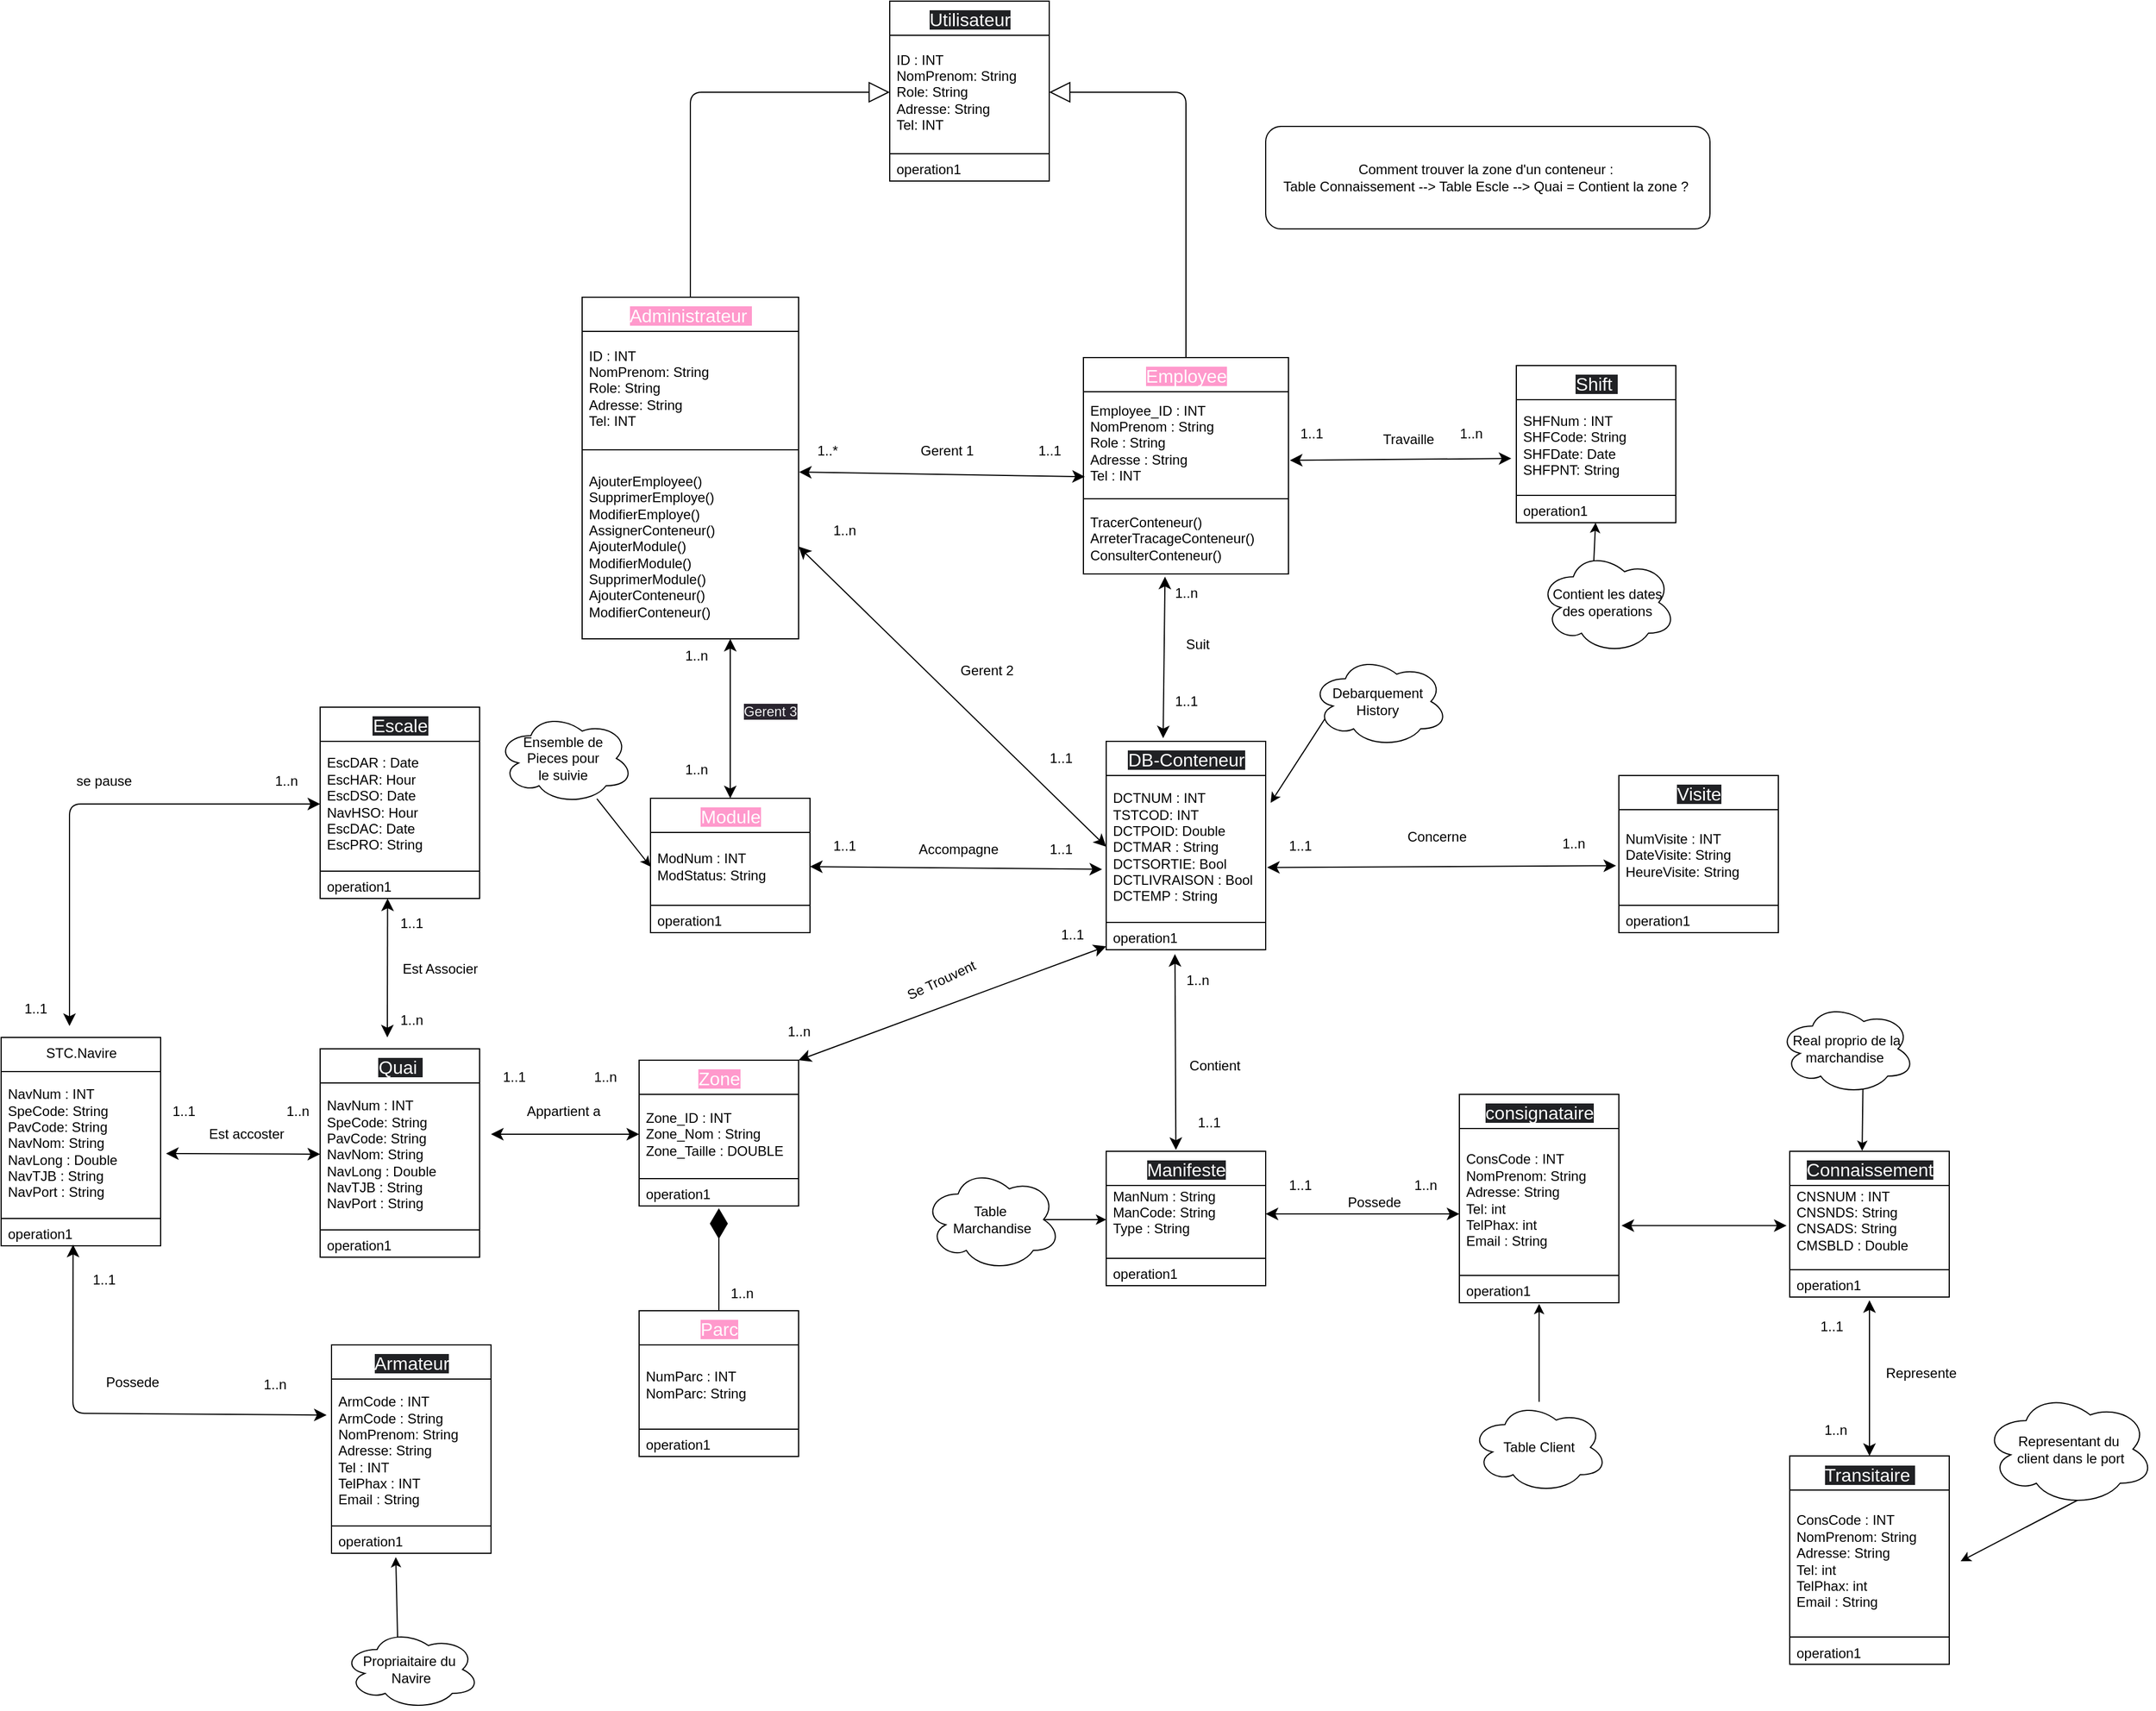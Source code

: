 <mxfile>
    <diagram id="-SLYa7uZ8JZ05PMzf6wq" name="Page-1">
        <mxGraphModel dx="2190" dy="-404" grid="1" gridSize="10" guides="1" tooltips="1" connect="1" arrows="1" fold="1" page="1" pageScale="1" pageWidth="850" pageHeight="1100" math="0" shadow="0">
            <root>
                <mxCell id="0"/>
                <mxCell id="1" parent="0"/>
                <mxCell id="2" value="STC.Navire" style="swimlane;fontStyle=0;align=center;verticalAlign=top;childLayout=stackLayout;horizontal=1;startSize=30;horizontalStack=0;resizeParent=1;resizeParentMax=0;resizeLast=0;collapsible=0;marginBottom=0;html=1;" parent="1" vertex="1">
                    <mxGeometry x="-260" y="2230" width="140" height="183" as="geometry"/>
                </mxCell>
                <mxCell id="4" value="NavNum : INT&amp;nbsp;&lt;br&gt;SpeCode: String&lt;br&gt;PavCode: String&amp;nbsp;&lt;br&gt;NavNom: String&amp;nbsp;&lt;br&gt;NavLong : Double&amp;nbsp;&lt;br&gt;NavTJB : String&amp;nbsp;&lt;br&gt;NavPort : String&amp;nbsp;" style="text;html=1;strokeColor=none;fillColor=none;align=left;verticalAlign=middle;spacingLeft=4;spacingRight=4;overflow=hidden;rotatable=0;points=[[0,0.5],[1,0.5]];portConstraint=eastwest;" parent="2" vertex="1">
                    <mxGeometry y="30" width="140" height="125" as="geometry"/>
                </mxCell>
                <mxCell id="7" value="" style="line;strokeWidth=1;fillColor=none;align=left;verticalAlign=middle;spacingTop=-1;spacingLeft=3;spacingRight=3;rotatable=0;labelPosition=right;points=[];portConstraint=eastwest;" parent="2" vertex="1">
                    <mxGeometry y="155" width="140" height="8" as="geometry"/>
                </mxCell>
                <mxCell id="9" value="operation1" style="text;html=1;strokeColor=none;fillColor=none;align=left;verticalAlign=middle;spacingLeft=4;spacingRight=4;overflow=hidden;rotatable=0;points=[[0,0.5],[1,0.5]];portConstraint=eastwest;" parent="2" vertex="1">
                    <mxGeometry y="163" width="140" height="20" as="geometry"/>
                </mxCell>
                <mxCell id="14" value="&lt;span style=&quot;font-size: 16px; text-align: start; background-color: rgb(32, 33, 36);&quot;&gt;&lt;font color=&quot;#ffffff&quot;&gt;Armateur&lt;/font&gt;&lt;/span&gt;" style="swimlane;fontStyle=0;align=center;verticalAlign=top;childLayout=stackLayout;horizontal=1;startSize=30;horizontalStack=0;resizeParent=1;resizeParentMax=0;resizeLast=0;collapsible=0;marginBottom=0;html=1;" parent="1" vertex="1">
                    <mxGeometry x="30" y="2500" width="140" height="183" as="geometry"/>
                </mxCell>
                <mxCell id="15" value="ArmCode : INT&amp;nbsp;&lt;br&gt;ArmCode : String&lt;br&gt;NomPrenom: String&amp;nbsp;&lt;br&gt;Adresse: String&amp;nbsp;&lt;br&gt;Tel : INT&amp;nbsp;&lt;br&gt;TelPhax : INT&amp;nbsp;&lt;br&gt;Email : String&amp;nbsp;&amp;nbsp;" style="text;html=1;strokeColor=none;fillColor=none;align=left;verticalAlign=middle;spacingLeft=4;spacingRight=4;overflow=hidden;rotatable=0;points=[[0,0.5],[1,0.5]];portConstraint=eastwest;" parent="14" vertex="1">
                    <mxGeometry y="30" width="140" height="125" as="geometry"/>
                </mxCell>
                <mxCell id="16" value="" style="line;strokeWidth=1;fillColor=none;align=left;verticalAlign=middle;spacingTop=-1;spacingLeft=3;spacingRight=3;rotatable=0;labelPosition=right;points=[];portConstraint=eastwest;" parent="14" vertex="1">
                    <mxGeometry y="155" width="140" height="8" as="geometry"/>
                </mxCell>
                <mxCell id="17" value="operation1" style="text;html=1;strokeColor=none;fillColor=none;align=left;verticalAlign=middle;spacingLeft=4;spacingRight=4;overflow=hidden;rotatable=0;points=[[0,0.5],[1,0.5]];portConstraint=eastwest;" parent="14" vertex="1">
                    <mxGeometry y="163" width="140" height="20" as="geometry"/>
                </mxCell>
                <mxCell id="18" value="&lt;div style=&quot;text-align: start;&quot;&gt;&lt;font color=&quot;#ffffff&quot;&gt;&lt;span style=&quot;font-size: 16px; background-color: rgb(255, 153, 204);&quot;&gt;Module&lt;/span&gt;&lt;/font&gt;&lt;/div&gt;" style="swimlane;fontStyle=0;align=center;verticalAlign=top;childLayout=stackLayout;horizontal=1;startSize=30;horizontalStack=0;resizeParent=1;resizeParentMax=0;resizeLast=0;collapsible=0;marginBottom=0;html=1;" parent="1" vertex="1">
                    <mxGeometry x="310" y="2020" width="140" height="118" as="geometry"/>
                </mxCell>
                <mxCell id="19" value="ModNum : INT&amp;nbsp;&lt;br&gt;ModStatus: String&lt;br&gt;" style="text;html=1;strokeColor=none;fillColor=none;align=left;verticalAlign=middle;spacingLeft=4;spacingRight=4;overflow=hidden;rotatable=0;points=[[0,0.5],[1,0.5]];portConstraint=eastwest;" parent="18" vertex="1">
                    <mxGeometry y="30" width="140" height="60" as="geometry"/>
                </mxCell>
                <mxCell id="20" value="" style="line;strokeWidth=1;fillColor=none;align=left;verticalAlign=middle;spacingTop=-1;spacingLeft=3;spacingRight=3;rotatable=0;labelPosition=right;points=[];portConstraint=eastwest;" parent="18" vertex="1">
                    <mxGeometry y="90" width="140" height="8" as="geometry"/>
                </mxCell>
                <mxCell id="21" value="operation1" style="text;html=1;strokeColor=none;fillColor=none;align=left;verticalAlign=middle;spacingLeft=4;spacingRight=4;overflow=hidden;rotatable=0;points=[[0,0.5],[1,0.5]];portConstraint=eastwest;" parent="18" vertex="1">
                    <mxGeometry y="98" width="140" height="20" as="geometry"/>
                </mxCell>
                <mxCell id="26" value="&lt;div style=&quot;text-align: start;&quot;&gt;&lt;font color=&quot;#ffffff&quot;&gt;&lt;span style=&quot;font-size: 16px; background-color: rgb(32, 33, 36);&quot;&gt;Escale&lt;/span&gt;&lt;/font&gt;&lt;/div&gt;" style="swimlane;fontStyle=0;align=center;verticalAlign=top;childLayout=stackLayout;horizontal=1;startSize=30;horizontalStack=0;resizeParent=1;resizeParentMax=0;resizeLast=0;collapsible=0;marginBottom=0;html=1;" parent="1" vertex="1">
                    <mxGeometry x="20" y="1940" width="140" height="168" as="geometry"/>
                </mxCell>
                <mxCell id="27" value="EscDAR : Date&amp;nbsp;&lt;br&gt;EscHAR: Hour&lt;br&gt;EscDSO: Date&amp;nbsp;&lt;br&gt;NavHSO: Hour&amp;nbsp;&lt;br&gt;EscDAC: Date&lt;br&gt;EscPRO: String&amp;nbsp;" style="text;html=1;strokeColor=none;fillColor=none;align=left;verticalAlign=middle;spacingLeft=4;spacingRight=4;overflow=hidden;rotatable=0;points=[[0,0.5],[1,0.5]];portConstraint=eastwest;" parent="26" vertex="1">
                    <mxGeometry y="30" width="140" height="110" as="geometry"/>
                </mxCell>
                <mxCell id="28" value="" style="line;strokeWidth=1;fillColor=none;align=left;verticalAlign=middle;spacingTop=-1;spacingLeft=3;spacingRight=3;rotatable=0;labelPosition=right;points=[];portConstraint=eastwest;" parent="26" vertex="1">
                    <mxGeometry y="140" width="140" height="8" as="geometry"/>
                </mxCell>
                <mxCell id="29" value="operation1" style="text;html=1;strokeColor=none;fillColor=none;align=left;verticalAlign=middle;spacingLeft=4;spacingRight=4;overflow=hidden;rotatable=0;points=[[0,0.5],[1,0.5]];portConstraint=eastwest;" parent="26" vertex="1">
                    <mxGeometry y="148" width="140" height="20" as="geometry"/>
                </mxCell>
                <mxCell id="30" value="&lt;div style=&quot;text-align: start;&quot;&gt;&lt;font color=&quot;#ffffff&quot;&gt;&lt;span style=&quot;font-size: 16px; background-color: rgb(32, 33, 36);&quot;&gt;Manifeste&lt;/span&gt;&lt;/font&gt;&lt;/div&gt;" style="swimlane;fontStyle=0;align=center;verticalAlign=top;childLayout=stackLayout;horizontal=1;startSize=30;horizontalStack=0;resizeParent=1;resizeParentMax=0;resizeLast=0;collapsible=0;marginBottom=0;html=1;" parent="1" vertex="1">
                    <mxGeometry x="710" y="2330" width="140" height="118" as="geometry"/>
                </mxCell>
                <mxCell id="31" value="ManNum : String&lt;br&gt;ManCode: String&lt;br&gt;Type : String&amp;nbsp;&lt;br&gt;&lt;br&gt;" style="text;html=1;strokeColor=none;fillColor=none;align=left;verticalAlign=middle;spacingLeft=4;spacingRight=4;overflow=hidden;rotatable=0;points=[[0,0.5],[1,0.5]];portConstraint=eastwest;" parent="30" vertex="1">
                    <mxGeometry y="30" width="140" height="60" as="geometry"/>
                </mxCell>
                <mxCell id="32" value="" style="line;strokeWidth=1;fillColor=none;align=left;verticalAlign=middle;spacingTop=-1;spacingLeft=3;spacingRight=3;rotatable=0;labelPosition=right;points=[];portConstraint=eastwest;" parent="30" vertex="1">
                    <mxGeometry y="90" width="140" height="8" as="geometry"/>
                </mxCell>
                <mxCell id="33" value="operation1" style="text;html=1;strokeColor=none;fillColor=none;align=left;verticalAlign=middle;spacingLeft=4;spacingRight=4;overflow=hidden;rotatable=0;points=[[0,0.5],[1,0.5]];portConstraint=eastwest;" parent="30" vertex="1">
                    <mxGeometry y="98" width="140" height="20" as="geometry"/>
                </mxCell>
                <mxCell id="34" value="&lt;div style=&quot;text-align: start;&quot;&gt;&lt;font color=&quot;#ffffff&quot;&gt;&lt;span style=&quot;font-size: 16px; background-color: rgb(32, 33, 36);&quot;&gt;DB-Conteneur&lt;/span&gt;&lt;/font&gt;&lt;/div&gt;" style="swimlane;fontStyle=0;align=center;verticalAlign=top;childLayout=stackLayout;horizontal=1;startSize=30;horizontalStack=0;resizeParent=1;resizeParentMax=0;resizeLast=0;collapsible=0;marginBottom=0;html=1;" parent="1" vertex="1">
                    <mxGeometry x="710" y="1970" width="140" height="183" as="geometry"/>
                </mxCell>
                <mxCell id="35" value="DCTNUM : INT&amp;nbsp;&lt;br&gt;TSTCOD: INT&lt;br&gt;DCTPOID: Double&lt;br&gt;DCTMAR : String&lt;br&gt;DCTSORTIE: Bool&lt;br&gt;DCTLIVRAISON : Bool&lt;br&gt;DCTEMP : String" style="text;html=1;strokeColor=none;fillColor=none;align=left;verticalAlign=middle;spacingLeft=4;spacingRight=4;overflow=hidden;rotatable=0;points=[[0,0.5],[1,0.5]];portConstraint=eastwest;" parent="34" vertex="1">
                    <mxGeometry y="30" width="140" height="125" as="geometry"/>
                </mxCell>
                <mxCell id="36" value="" style="line;strokeWidth=1;fillColor=none;align=left;verticalAlign=middle;spacingTop=-1;spacingLeft=3;spacingRight=3;rotatable=0;labelPosition=right;points=[];portConstraint=eastwest;" parent="34" vertex="1">
                    <mxGeometry y="155" width="140" height="8" as="geometry"/>
                </mxCell>
                <mxCell id="37" value="operation1" style="text;html=1;strokeColor=none;fillColor=none;align=left;verticalAlign=middle;spacingLeft=4;spacingRight=4;overflow=hidden;rotatable=0;points=[[0,0.5],[1,0.5]];portConstraint=eastwest;" parent="34" vertex="1">
                    <mxGeometry y="163" width="140" height="20" as="geometry"/>
                </mxCell>
                <mxCell id="42" value="&lt;div style=&quot;text-align: start;&quot;&gt;&lt;font color=&quot;#ffffff&quot;&gt;&lt;span style=&quot;font-size: 16px; background-color: rgb(32, 33, 36);&quot;&gt;Shift&amp;nbsp;&lt;/span&gt;&lt;/font&gt;&lt;/div&gt;" style="swimlane;fontStyle=0;align=center;verticalAlign=top;childLayout=stackLayout;horizontal=1;startSize=30;horizontalStack=0;resizeParent=1;resizeParentMax=0;resizeLast=0;collapsible=0;marginBottom=0;html=1;" parent="1" vertex="1">
                    <mxGeometry x="1070" y="1640" width="140" height="138" as="geometry"/>
                </mxCell>
                <mxCell id="43" value="SHFNum : INT&amp;nbsp;&lt;br&gt;SHFCode: String&lt;br&gt;SHFDate: Date&lt;br&gt;SHFPNT: String&amp;nbsp;&amp;nbsp;" style="text;html=1;strokeColor=none;fillColor=none;align=left;verticalAlign=middle;spacingLeft=4;spacingRight=4;overflow=hidden;rotatable=0;points=[[0,0.5],[1,0.5]];portConstraint=eastwest;" parent="42" vertex="1">
                    <mxGeometry y="30" width="140" height="80" as="geometry"/>
                </mxCell>
                <mxCell id="44" value="" style="line;strokeWidth=1;fillColor=none;align=left;verticalAlign=middle;spacingTop=-1;spacingLeft=3;spacingRight=3;rotatable=0;labelPosition=right;points=[];portConstraint=eastwest;" parent="42" vertex="1">
                    <mxGeometry y="110" width="140" height="8" as="geometry"/>
                </mxCell>
                <mxCell id="45" value="operation1" style="text;html=1;strokeColor=none;fillColor=none;align=left;verticalAlign=middle;spacingLeft=4;spacingRight=4;overflow=hidden;rotatable=0;points=[[0,0.5],[1,0.5]];portConstraint=eastwest;" parent="42" vertex="1">
                    <mxGeometry y="118" width="140" height="20" as="geometry"/>
                </mxCell>
                <mxCell id="46" value="&lt;div style=&quot;text-align: start;&quot;&gt;&lt;font color=&quot;#ffffff&quot;&gt;&lt;span style=&quot;font-size: 16px; background-color: rgb(32, 33, 36);&quot;&gt;Utilisateur&lt;/span&gt;&lt;/font&gt;&lt;/div&gt;" style="swimlane;fontStyle=0;align=center;verticalAlign=top;childLayout=stackLayout;horizontal=1;startSize=30;horizontalStack=0;resizeParent=1;resizeParentMax=0;resizeLast=0;collapsible=0;marginBottom=0;html=1;" parent="1" vertex="1">
                    <mxGeometry x="520" y="1320" width="140" height="158" as="geometry"/>
                </mxCell>
                <mxCell id="47" value="ID : INT&amp;nbsp;&lt;br&gt;NomPrenom: String&lt;br&gt;Role: String&amp;nbsp;&lt;br&gt;Adresse: String&amp;nbsp;&lt;br&gt;Tel: INT&amp;nbsp;&amp;nbsp;&lt;br&gt;" style="text;html=1;strokeColor=none;fillColor=none;align=left;verticalAlign=middle;spacingLeft=4;spacingRight=4;overflow=hidden;rotatable=0;points=[[0,0.5],[1,0.5]];portConstraint=eastwest;" parent="46" vertex="1">
                    <mxGeometry y="30" width="140" height="100" as="geometry"/>
                </mxCell>
                <mxCell id="48" value="" style="line;strokeWidth=1;fillColor=none;align=left;verticalAlign=middle;spacingTop=-1;spacingLeft=3;spacingRight=3;rotatable=0;labelPosition=right;points=[];portConstraint=eastwest;" parent="46" vertex="1">
                    <mxGeometry y="130" width="140" height="8" as="geometry"/>
                </mxCell>
                <mxCell id="49" value="operation1" style="text;html=1;strokeColor=none;fillColor=none;align=left;verticalAlign=middle;spacingLeft=4;spacingRight=4;overflow=hidden;rotatable=0;points=[[0,0.5],[1,0.5]];portConstraint=eastwest;" parent="46" vertex="1">
                    <mxGeometry y="138" width="140" height="20" as="geometry"/>
                </mxCell>
                <mxCell id="50" value="&lt;div style=&quot;text-align: start;&quot;&gt;&lt;font color=&quot;#ffffff&quot;&gt;&lt;span style=&quot;font-size: 16px; background-color: rgb(255, 153, 204);&quot;&gt;Administrateur&amp;nbsp;&lt;/span&gt;&lt;/font&gt;&lt;/div&gt;" style="swimlane;fontStyle=0;align=center;verticalAlign=top;childLayout=stackLayout;horizontal=1;startSize=30;horizontalStack=0;resizeParent=1;resizeParentMax=0;resizeLast=0;collapsible=0;marginBottom=0;html=1;" parent="1" vertex="1">
                    <mxGeometry x="250" y="1580" width="190" height="300" as="geometry"/>
                </mxCell>
                <mxCell id="51" value="ID : INT&amp;nbsp;&lt;br&gt;NomPrenom: String&lt;br&gt;Role: String&amp;nbsp;&lt;br&gt;Adresse: String&amp;nbsp;&lt;br&gt;Tel: INT&amp;nbsp;&amp;nbsp;" style="text;html=1;strokeColor=none;fillColor=none;align=left;verticalAlign=middle;spacingLeft=4;spacingRight=4;overflow=hidden;rotatable=0;points=[[0,0.5],[1,0.5]];portConstraint=eastwest;" parent="50" vertex="1">
                    <mxGeometry y="30" width="190" height="100" as="geometry"/>
                </mxCell>
                <mxCell id="52" value="" style="line;strokeWidth=1;fillColor=none;align=left;verticalAlign=middle;spacingTop=-1;spacingLeft=3;spacingRight=3;rotatable=0;labelPosition=right;points=[];portConstraint=eastwest;" parent="50" vertex="1">
                    <mxGeometry y="130" width="190" height="8" as="geometry"/>
                </mxCell>
                <mxCell id="53" value="AjouterEmployee()&amp;nbsp;&lt;br&gt;SupprimerEmploye()&lt;br&gt;ModifierEmploye()&lt;br&gt;AssignerConteneur()&lt;br&gt;AjouterModule()&lt;br&gt;ModifierModule()&lt;br&gt;SupprimerModule()&lt;br&gt;AjouterConteneur()&lt;br&gt;ModifierConteneur()" style="text;html=1;strokeColor=none;fillColor=none;align=left;verticalAlign=middle;spacingLeft=4;spacingRight=4;overflow=hidden;rotatable=0;points=[[0,0.5],[1,0.5]];portConstraint=eastwest;" parent="50" vertex="1">
                    <mxGeometry y="138" width="190" height="162" as="geometry"/>
                </mxCell>
                <mxCell id="54" value="&lt;div style=&quot;text-align: start;&quot;&gt;&lt;font color=&quot;#ffffff&quot;&gt;&lt;span style=&quot;font-size: 16px; background-color: rgb(255, 153, 204);&quot;&gt;Parc&lt;/span&gt;&lt;/font&gt;&lt;/div&gt;" style="swimlane;fontStyle=0;align=center;verticalAlign=top;childLayout=stackLayout;horizontal=1;startSize=30;horizontalStack=0;resizeParent=1;resizeParentMax=0;resizeLast=0;collapsible=0;marginBottom=0;html=1;" parent="1" vertex="1">
                    <mxGeometry x="300" y="2470" width="140" height="128" as="geometry"/>
                </mxCell>
                <mxCell id="55" value="NumParc : INT&amp;nbsp;&lt;br&gt;NomParc: String&lt;br&gt;" style="text;html=1;strokeColor=none;fillColor=none;align=left;verticalAlign=middle;spacingLeft=4;spacingRight=4;overflow=hidden;rotatable=0;points=[[0,0.5],[1,0.5]];portConstraint=eastwest;" parent="54" vertex="1">
                    <mxGeometry y="30" width="140" height="70" as="geometry"/>
                </mxCell>
                <mxCell id="56" value="" style="line;strokeWidth=1;fillColor=none;align=left;verticalAlign=middle;spacingTop=-1;spacingLeft=3;spacingRight=3;rotatable=0;labelPosition=right;points=[];portConstraint=eastwest;" parent="54" vertex="1">
                    <mxGeometry y="100" width="140" height="8" as="geometry"/>
                </mxCell>
                <mxCell id="57" value="operation1" style="text;html=1;strokeColor=none;fillColor=none;align=left;verticalAlign=middle;spacingLeft=4;spacingRight=4;overflow=hidden;rotatable=0;points=[[0,0.5],[1,0.5]];portConstraint=eastwest;" parent="54" vertex="1">
                    <mxGeometry y="108" width="140" height="20" as="geometry"/>
                </mxCell>
                <mxCell id="58" value="&lt;div style=&quot;text-align: start;&quot;&gt;&lt;font color=&quot;#ffffff&quot;&gt;&lt;span style=&quot;font-size: 16px; background-color: rgb(255, 153, 204);&quot;&gt;Zone&lt;/span&gt;&lt;/font&gt;&lt;/div&gt;" style="swimlane;fontStyle=0;align=center;verticalAlign=top;childLayout=stackLayout;horizontal=1;startSize=30;horizontalStack=0;resizeParent=1;resizeParentMax=0;resizeLast=0;collapsible=0;marginBottom=0;html=1;" parent="1" vertex="1">
                    <mxGeometry x="300" y="2250" width="140" height="128" as="geometry"/>
                </mxCell>
                <mxCell id="59" value="Zone_ID : INT&lt;br&gt;Zone_Nom : String&amp;nbsp;&lt;br&gt;Zone_Taille : DOUBLE" style="text;html=1;strokeColor=none;fillColor=none;align=left;verticalAlign=middle;spacingLeft=4;spacingRight=4;overflow=hidden;rotatable=0;points=[[0,0.5],[1,0.5]];portConstraint=eastwest;" parent="58" vertex="1">
                    <mxGeometry y="30" width="140" height="70" as="geometry"/>
                </mxCell>
                <mxCell id="60" value="" style="line;strokeWidth=1;fillColor=none;align=left;verticalAlign=middle;spacingTop=-1;spacingLeft=3;spacingRight=3;rotatable=0;labelPosition=right;points=[];portConstraint=eastwest;" parent="58" vertex="1">
                    <mxGeometry y="100" width="140" height="8" as="geometry"/>
                </mxCell>
                <mxCell id="61" value="operation1" style="text;html=1;strokeColor=none;fillColor=none;align=left;verticalAlign=middle;spacingLeft=4;spacingRight=4;overflow=hidden;rotatable=0;points=[[0,0.5],[1,0.5]];portConstraint=eastwest;" parent="58" vertex="1">
                    <mxGeometry y="108" width="140" height="20" as="geometry"/>
                </mxCell>
                <mxCell id="227" style="edgeStyle=none;html=1;exitX=0.4;exitY=0.1;exitDx=0;exitDy=0;exitPerimeter=0;entryX=0.403;entryY=1.17;entryDx=0;entryDy=0;entryPerimeter=0;" parent="1" source="70" target="17" edge="1">
                    <mxGeometry relative="1" as="geometry"/>
                </mxCell>
                <mxCell id="70" value="&lt;font color=&quot;#000000&quot;&gt;Propriaitaire du&amp;nbsp;&lt;br&gt;Navire&lt;/font&gt;" style="ellipse;shape=cloud;whiteSpace=wrap;html=1;labelBackgroundColor=none;fontFamily=Helvetica;fontColor=#FFFFFF;" parent="1" vertex="1">
                    <mxGeometry x="40" y="2750" width="120" height="70" as="geometry"/>
                </mxCell>
                <mxCell id="76" style="edgeStyle=none;html=1;fontFamily=Helvetica;fontColor=#FFFFFF;entryX=0.5;entryY=1.05;entryDx=0;entryDy=0;entryPerimeter=0;" parent="1" source="71" target="189" edge="1">
                    <mxGeometry relative="1" as="geometry">
                        <mxPoint x="1380" y="2490" as="targetPoint"/>
                    </mxGeometry>
                </mxCell>
                <mxCell id="71" value="&lt;font color=&quot;#000000&quot;&gt;Table Client&lt;/font&gt;" style="ellipse;shape=cloud;whiteSpace=wrap;html=1;labelBackgroundColor=none;fontFamily=Helvetica;fontColor=#FFFFFF;" parent="1" vertex="1">
                    <mxGeometry x="1030" y="2550" width="120" height="80" as="geometry"/>
                </mxCell>
                <mxCell id="74" style="edgeStyle=none;html=1;entryX=0;entryY=0.5;entryDx=0;entryDy=0;fontFamily=Helvetica;fontColor=#FFFFFF;" parent="1" source="73" target="19" edge="1">
                    <mxGeometry relative="1" as="geometry"/>
                </mxCell>
                <mxCell id="73" value="&lt;font color=&quot;#000000&quot;&gt;Ensemble de&amp;nbsp;&lt;br&gt;Pieces pour&amp;nbsp;&lt;br&gt;le suivie&amp;nbsp;&lt;/font&gt;" style="ellipse;shape=cloud;whiteSpace=wrap;html=1;labelBackgroundColor=none;fontFamily=Helvetica;fontColor=#FFFFFF;" parent="1" vertex="1">
                    <mxGeometry x="175" y="1945" width="120" height="80" as="geometry"/>
                </mxCell>
                <mxCell id="83" value="&lt;div style=&quot;text-align: start;&quot;&gt;&lt;font color=&quot;#ffffff&quot;&gt;&lt;span style=&quot;font-size: 16px; background-color: rgb(32, 33, 36);&quot;&gt;Transitaire&amp;nbsp;&lt;/span&gt;&lt;/font&gt;&lt;/div&gt;" style="swimlane;fontStyle=0;align=center;verticalAlign=top;childLayout=stackLayout;horizontal=1;startSize=30;horizontalStack=0;resizeParent=1;resizeParentMax=0;resizeLast=0;collapsible=0;marginBottom=0;html=1;" parent="1" vertex="1">
                    <mxGeometry x="1310" y="2597.5" width="140" height="183" as="geometry"/>
                </mxCell>
                <mxCell id="84" value="ConsCode : INT&amp;nbsp;&lt;br&gt;NomPrenom: String&lt;br&gt;Adresse: String&amp;nbsp;&lt;br&gt;Tel: int&lt;br&gt;TelPhax: int&amp;nbsp;&lt;br&gt;Email : String&amp;nbsp;" style="text;html=1;strokeColor=none;fillColor=none;align=left;verticalAlign=middle;spacingLeft=4;spacingRight=4;overflow=hidden;rotatable=0;points=[[0,0.5],[1,0.5]];portConstraint=eastwest;" parent="83" vertex="1">
                    <mxGeometry y="30" width="140" height="125" as="geometry"/>
                </mxCell>
                <mxCell id="85" value="" style="line;strokeWidth=1;fillColor=none;align=left;verticalAlign=middle;spacingTop=-1;spacingLeft=3;spacingRight=3;rotatable=0;labelPosition=right;points=[];portConstraint=eastwest;" parent="83" vertex="1">
                    <mxGeometry y="155" width="140" height="8" as="geometry"/>
                </mxCell>
                <mxCell id="86" value="operation1" style="text;html=1;strokeColor=none;fillColor=none;align=left;verticalAlign=middle;spacingLeft=4;spacingRight=4;overflow=hidden;rotatable=0;points=[[0,0.5],[1,0.5]];portConstraint=eastwest;" parent="83" vertex="1">
                    <mxGeometry y="163" width="140" height="20" as="geometry"/>
                </mxCell>
                <mxCell id="88" style="edgeStyle=none;html=1;exitX=0.55;exitY=0.95;exitDx=0;exitDy=0;exitPerimeter=0;" parent="1" source="87" edge="1">
                    <mxGeometry relative="1" as="geometry">
                        <mxPoint x="1378.611" y="2579.997" as="sourcePoint"/>
                        <mxPoint x="1460" y="2690" as="targetPoint"/>
                    </mxGeometry>
                </mxCell>
                <mxCell id="87" value="Representant du&lt;br&gt;&amp;nbsp;client dans le port" style="ellipse;shape=cloud;whiteSpace=wrap;html=1;" parent="1" vertex="1">
                    <mxGeometry x="1480" y="2541.5" width="150" height="100" as="geometry"/>
                </mxCell>
                <mxCell id="90" style="edgeStyle=none;html=1;exitX=0.625;exitY=0.2;exitDx=0;exitDy=0;exitPerimeter=0;entryX=0.454;entryY=-0.003;entryDx=0;entryDy=0;entryPerimeter=0;" parent="1" source="89" target="181" edge="1">
                    <mxGeometry relative="1" as="geometry">
                        <mxPoint x="1370" y="2470" as="targetPoint"/>
                    </mxGeometry>
                </mxCell>
                <mxCell id="89" value="Real proprio de la marchandise&amp;nbsp;" style="ellipse;shape=cloud;whiteSpace=wrap;html=1;" parent="1" vertex="1">
                    <mxGeometry x="1300" y="2200" width="120" height="80" as="geometry"/>
                </mxCell>
                <mxCell id="92" style="edgeStyle=none;html=1;exitX=0.16;exitY=0.55;exitDx=0;exitDy=0;exitPerimeter=0;entryX=1.031;entryY=0.192;entryDx=0;entryDy=0;entryPerimeter=0;" parent="1" source="91" target="35" edge="1">
                    <mxGeometry relative="1" as="geometry"/>
                </mxCell>
                <mxCell id="91" value="Debarquement&amp;nbsp;&lt;br&gt;History&amp;nbsp;" style="ellipse;shape=cloud;whiteSpace=wrap;html=1;" parent="1" vertex="1">
                    <mxGeometry x="890" y="1895" width="120" height="80" as="geometry"/>
                </mxCell>
                <mxCell id="93" value="&lt;div style=&quot;text-align: start;&quot;&gt;&lt;font color=&quot;#ffffff&quot;&gt;&lt;span style=&quot;font-size: 16px; background-color: rgb(32, 33, 36);&quot;&gt;Visite&lt;/span&gt;&lt;/font&gt;&lt;/div&gt;" style="swimlane;fontStyle=0;align=center;verticalAlign=top;childLayout=stackLayout;horizontal=1;startSize=30;horizontalStack=0;resizeParent=1;resizeParentMax=0;resizeLast=0;collapsible=0;marginBottom=0;html=1;" parent="1" vertex="1">
                    <mxGeometry x="1160" y="2000" width="140" height="138" as="geometry"/>
                </mxCell>
                <mxCell id="94" value="NumVisite : INT&amp;nbsp;&lt;br&gt;DateVisite: String&lt;br&gt;HeureVisite: String&amp;nbsp;" style="text;html=1;strokeColor=none;fillColor=none;align=left;verticalAlign=middle;spacingLeft=4;spacingRight=4;overflow=hidden;rotatable=0;points=[[0,0.5],[1,0.5]];portConstraint=eastwest;" parent="93" vertex="1">
                    <mxGeometry y="30" width="140" height="80" as="geometry"/>
                </mxCell>
                <mxCell id="95" value="" style="line;strokeWidth=1;fillColor=none;align=left;verticalAlign=middle;spacingTop=-1;spacingLeft=3;spacingRight=3;rotatable=0;labelPosition=right;points=[];portConstraint=eastwest;" parent="93" vertex="1">
                    <mxGeometry y="110" width="140" height="8" as="geometry"/>
                </mxCell>
                <mxCell id="96" value="operation1" style="text;html=1;strokeColor=none;fillColor=none;align=left;verticalAlign=middle;spacingLeft=4;spacingRight=4;overflow=hidden;rotatable=0;points=[[0,0.5],[1,0.5]];portConstraint=eastwest;" parent="93" vertex="1">
                    <mxGeometry y="118" width="140" height="20" as="geometry"/>
                </mxCell>
                <mxCell id="98" style="edgeStyle=none;html=1;exitX=0.4;exitY=0.1;exitDx=0;exitDy=0;exitPerimeter=0;" parent="1" source="97" target="45" edge="1">
                    <mxGeometry relative="1" as="geometry"/>
                </mxCell>
                <mxCell id="97" value="Contient les dates des operations" style="ellipse;shape=cloud;whiteSpace=wrap;html=1;" parent="1" vertex="1">
                    <mxGeometry x="1090" y="1803" width="120" height="90" as="geometry"/>
                </mxCell>
                <mxCell id="99" value="Comment trouver la zone d'un conteneur :&amp;nbsp;&lt;br&gt;Table Connaissement --&amp;gt; Table Escle --&amp;gt; Quai = Contient la zone ?&amp;nbsp;" style="rounded=1;whiteSpace=wrap;html=1;" parent="1" vertex="1">
                    <mxGeometry x="850" y="1430" width="390" height="90" as="geometry"/>
                </mxCell>
                <mxCell id="101" value="&lt;div style=&quot;text-align: start;&quot;&gt;&lt;font color=&quot;#ffffff&quot;&gt;&lt;span style=&quot;font-size: 16px; background-color: rgb(255, 153, 204);&quot;&gt;Employee&lt;/span&gt;&lt;/font&gt;&lt;/div&gt;" style="swimlane;fontStyle=0;align=center;verticalAlign=top;childLayout=stackLayout;horizontal=1;startSize=30;horizontalStack=0;resizeParent=1;resizeParentMax=0;resizeLast=0;collapsible=0;marginBottom=0;html=1;" parent="1" vertex="1">
                    <mxGeometry x="690" y="1633" width="180" height="190" as="geometry"/>
                </mxCell>
                <mxCell id="102" value="Employee_ID : INT&lt;br&gt;NomPrenom : String&amp;nbsp;&lt;br&gt;Role : String&amp;nbsp;&lt;br&gt;Adresse : String&amp;nbsp;&lt;br&gt;Tel : INT" style="text;html=1;strokeColor=none;fillColor=none;align=left;verticalAlign=middle;spacingLeft=4;spacingRight=4;overflow=hidden;rotatable=0;points=[[0,0.5],[1,0.5]];portConstraint=eastwest;" parent="101" vertex="1">
                    <mxGeometry y="30" width="180" height="90" as="geometry"/>
                </mxCell>
                <mxCell id="103" value="" style="line;strokeWidth=1;fillColor=none;align=left;verticalAlign=middle;spacingTop=-1;spacingLeft=3;spacingRight=3;rotatable=0;labelPosition=right;points=[];portConstraint=eastwest;" parent="101" vertex="1">
                    <mxGeometry y="120" width="180" height="8" as="geometry"/>
                </mxCell>
                <mxCell id="104" value="TracerConteneur()&lt;br&gt;ArreterTracageConteneur()&lt;br&gt;ConsulterConteneur()" style="text;html=1;strokeColor=none;fillColor=none;align=left;verticalAlign=middle;spacingLeft=4;spacingRight=4;overflow=hidden;rotatable=0;points=[[0,0.5],[1,0.5]];portConstraint=eastwest;" parent="101" vertex="1">
                    <mxGeometry y="128" width="180" height="62" as="geometry"/>
                </mxCell>
                <mxCell id="121" value="Gerent 1" style="text;html=1;align=center;verticalAlign=middle;resizable=0;points=[];autosize=1;strokeColor=none;fillColor=none;" parent="1" vertex="1">
                    <mxGeometry x="535" y="1700" width="70" height="30" as="geometry"/>
                </mxCell>
                <mxCell id="122" value="1..*" style="text;html=1;align=center;verticalAlign=middle;resizable=0;points=[];autosize=1;strokeColor=none;fillColor=none;" parent="1" vertex="1">
                    <mxGeometry x="445" y="1700" width="40" height="30" as="geometry"/>
                </mxCell>
                <mxCell id="123" value="1..1" style="text;html=1;align=center;verticalAlign=middle;resizable=0;points=[];autosize=1;strokeColor=none;fillColor=none;" parent="1" vertex="1">
                    <mxGeometry x="640" y="1700" width="40" height="30" as="geometry"/>
                </mxCell>
                <mxCell id="129" value="Suit" style="text;html=1;align=center;verticalAlign=middle;resizable=0;points=[];autosize=1;strokeColor=none;fillColor=none;" parent="1" vertex="1">
                    <mxGeometry x="770" y="1870" width="40" height="30" as="geometry"/>
                </mxCell>
                <mxCell id="130" value="1..1" style="text;html=1;align=center;verticalAlign=middle;resizable=0;points=[];autosize=1;strokeColor=none;fillColor=none;" parent="1" vertex="1">
                    <mxGeometry x="760" y="1920" width="40" height="30" as="geometry"/>
                </mxCell>
                <mxCell id="131" value="1..n" style="text;html=1;align=center;verticalAlign=middle;resizable=0;points=[];autosize=1;strokeColor=none;fillColor=none;" parent="1" vertex="1">
                    <mxGeometry x="760" y="1825" width="40" height="30" as="geometry"/>
                </mxCell>
                <mxCell id="133" value="1..n" style="text;html=1;align=center;verticalAlign=middle;resizable=0;points=[];autosize=1;strokeColor=none;fillColor=none;" parent="1" vertex="1">
                    <mxGeometry x="460" y="1770" width="40" height="30" as="geometry"/>
                </mxCell>
                <mxCell id="134" value="Gerent 2" style="text;html=1;align=center;verticalAlign=middle;resizable=0;points=[];autosize=1;strokeColor=none;fillColor=none;" parent="1" vertex="1">
                    <mxGeometry x="570" y="1893" width="70" height="30" as="geometry"/>
                </mxCell>
                <mxCell id="136" value="1..1" style="text;html=1;align=center;verticalAlign=middle;resizable=0;points=[];autosize=1;strokeColor=none;fillColor=none;" parent="1" vertex="1">
                    <mxGeometry x="650" y="1970" width="40" height="30" as="geometry"/>
                </mxCell>
                <mxCell id="139" value="" style="edgeStyle=none;orthogonalLoop=1;jettySize=auto;html=1;endArrow=classic;startArrow=classic;endSize=8;startSize=8;exitX=1.002;exitY=0.096;exitDx=0;exitDy=0;exitPerimeter=0;entryX=0.007;entryY=0.829;entryDx=0;entryDy=0;entryPerimeter=0;" parent="1" source="53" target="102" edge="1">
                    <mxGeometry width="100" relative="1" as="geometry">
                        <mxPoint x="570" y="1770" as="sourcePoint"/>
                        <mxPoint x="670" y="1770" as="targetPoint"/>
                        <Array as="points"/>
                    </mxGeometry>
                </mxCell>
                <mxCell id="140" value="" style="edgeStyle=none;orthogonalLoop=1;jettySize=auto;html=1;endArrow=classic;startArrow=classic;endSize=8;startSize=8;exitX=1.007;exitY=0.669;exitDx=0;exitDy=0;exitPerimeter=0;entryX=-0.031;entryY=0.645;entryDx=0;entryDy=0;entryPerimeter=0;" parent="1" source="102" target="43" edge="1">
                    <mxGeometry width="100" relative="1" as="geometry">
                        <mxPoint x="920" y="1720" as="sourcePoint"/>
                        <mxPoint x="1020" y="1720" as="targetPoint"/>
                        <Array as="points"/>
                    </mxGeometry>
                </mxCell>
                <mxCell id="141" value="Travaille" style="text;html=1;align=center;verticalAlign=middle;resizable=0;points=[];autosize=1;strokeColor=none;fillColor=none;" parent="1" vertex="1">
                    <mxGeometry x="940" y="1690" width="70" height="30" as="geometry"/>
                </mxCell>
                <mxCell id="142" value="1..1" style="text;html=1;align=center;verticalAlign=middle;resizable=0;points=[];autosize=1;strokeColor=none;fillColor=none;" parent="1" vertex="1">
                    <mxGeometry x="870" y="1685" width="40" height="30" as="geometry"/>
                </mxCell>
                <mxCell id="143" value="1..n" style="text;html=1;align=center;verticalAlign=middle;resizable=0;points=[];autosize=1;strokeColor=none;fillColor=none;" parent="1" vertex="1">
                    <mxGeometry x="1010" y="1685" width="40" height="30" as="geometry"/>
                </mxCell>
                <mxCell id="144" value="" style="edgeStyle=none;orthogonalLoop=1;jettySize=auto;html=1;endArrow=classic;startArrow=classic;endSize=8;startSize=8;exitX=1;exitY=0.5;exitDx=0;exitDy=0;entryX=0;entryY=0.5;entryDx=0;entryDy=0;" parent="1" source="53" target="35" edge="1">
                    <mxGeometry width="100" relative="1" as="geometry">
                        <mxPoint x="510" y="1970" as="sourcePoint"/>
                        <mxPoint x="610" y="1970" as="targetPoint"/>
                        <Array as="points"/>
                    </mxGeometry>
                </mxCell>
                <mxCell id="145" value="" style="edgeStyle=none;orthogonalLoop=1;jettySize=auto;html=1;endArrow=classic;startArrow=classic;endSize=8;startSize=8;exitX=0.398;exitY=1.039;exitDx=0;exitDy=0;exitPerimeter=0;entryX=0.357;entryY=-0.015;entryDx=0;entryDy=0;entryPerimeter=0;" parent="1" source="104" target="34" edge="1">
                    <mxGeometry width="100" relative="1" as="geometry">
                        <mxPoint x="730" y="1880" as="sourcePoint"/>
                        <mxPoint x="830" y="1880" as="targetPoint"/>
                        <Array as="points"/>
                    </mxGeometry>
                </mxCell>
                <mxCell id="151" value="" style="edgeStyle=none;orthogonalLoop=1;jettySize=auto;html=1;endArrow=classic;startArrow=classic;endSize=8;startSize=8;exitX=1;exitY=0.5;exitDx=0;exitDy=0;entryX=-0.026;entryY=0.659;entryDx=0;entryDy=0;entryPerimeter=0;" parent="1" source="19" target="35" edge="1">
                    <mxGeometry width="100" relative="1" as="geometry">
                        <mxPoint x="600" y="2190" as="sourcePoint"/>
                        <mxPoint x="700" y="2190" as="targetPoint"/>
                        <Array as="points"/>
                    </mxGeometry>
                </mxCell>
                <mxCell id="152" value="Accompagne" style="text;html=1;align=center;verticalAlign=middle;resizable=0;points=[];autosize=1;strokeColor=none;fillColor=none;" parent="1" vertex="1">
                    <mxGeometry x="535" y="2050" width="90" height="30" as="geometry"/>
                </mxCell>
                <mxCell id="153" value="1..1" style="text;html=1;align=center;verticalAlign=middle;resizable=0;points=[];autosize=1;strokeColor=none;fillColor=none;" parent="1" vertex="1">
                    <mxGeometry x="460" y="2046.5" width="40" height="30" as="geometry"/>
                </mxCell>
                <mxCell id="154" value="1..1" style="text;html=1;align=center;verticalAlign=middle;resizable=0;points=[];autosize=1;strokeColor=none;fillColor=none;" parent="1" vertex="1">
                    <mxGeometry x="650" y="2050" width="40" height="30" as="geometry"/>
                </mxCell>
                <mxCell id="155" value="" style="edgeStyle=none;orthogonalLoop=1;jettySize=auto;html=1;endArrow=classic;startArrow=classic;endSize=8;startSize=8;entryX=0.5;entryY=0;entryDx=0;entryDy=0;" parent="1" target="18" edge="1">
                    <mxGeometry width="100" relative="1" as="geometry">
                        <mxPoint x="380" y="1880" as="sourcePoint"/>
                        <mxPoint x="410" y="1930" as="targetPoint"/>
                        <Array as="points"/>
                    </mxGeometry>
                </mxCell>
                <mxCell id="156" value="&lt;span style=&quot;color: rgb(240, 240, 240); font-family: Helvetica; font-size: 12px; font-style: normal; font-variant-ligatures: normal; font-variant-caps: normal; font-weight: 400; letter-spacing: normal; orphans: 2; text-align: center; text-indent: 0px; text-transform: none; widows: 2; word-spacing: 0px; -webkit-text-stroke-width: 0px; background-color: rgb(42, 37, 47); text-decoration-thickness: initial; text-decoration-style: initial; text-decoration-color: initial; float: none; display: inline !important;&quot;&gt;Gerent 3&lt;/span&gt;" style="text;whiteSpace=wrap;html=1;" parent="1" vertex="1">
                    <mxGeometry x="390" y="1930" width="80" height="40" as="geometry"/>
                </mxCell>
                <mxCell id="157" value="1..n" style="text;html=1;align=center;verticalAlign=middle;resizable=0;points=[];autosize=1;strokeColor=none;fillColor=none;" parent="1" vertex="1">
                    <mxGeometry x="330" y="1880" width="40" height="30" as="geometry"/>
                </mxCell>
                <mxCell id="158" value="1..n" style="text;html=1;align=center;verticalAlign=middle;resizable=0;points=[];autosize=1;strokeColor=none;fillColor=none;" parent="1" vertex="1">
                    <mxGeometry x="330" y="1980" width="40" height="30" as="geometry"/>
                </mxCell>
                <mxCell id="159" style="edgeStyle=none;html=1;exitX=0.875;exitY=0.5;exitDx=0;exitDy=0;exitPerimeter=0;entryX=0;entryY=0.5;entryDx=0;entryDy=0;" parent="1" source="160" target="31" edge="1">
                    <mxGeometry relative="1" as="geometry">
                        <mxPoint x="596.58" y="2469.41" as="targetPoint"/>
                    </mxGeometry>
                </mxCell>
                <mxCell id="160" value="&lt;font color=&quot;#000000&quot;&gt;Table&amp;nbsp;&lt;br&gt;Marchandise&lt;/font&gt;" style="ellipse;shape=cloud;whiteSpace=wrap;html=1;" parent="1" vertex="1">
                    <mxGeometry x="550" y="2345" width="120" height="90" as="geometry"/>
                </mxCell>
                <mxCell id="161" value="" style="edgeStyle=none;orthogonalLoop=1;jettySize=auto;html=1;endArrow=classic;startArrow=classic;endSize=8;startSize=8;exitX=0.431;exitY=1.19;exitDx=0;exitDy=0;exitPerimeter=0;entryX=0.437;entryY=-0.01;entryDx=0;entryDy=0;entryPerimeter=0;" parent="1" source="37" target="30" edge="1">
                    <mxGeometry width="100" relative="1" as="geometry">
                        <mxPoint x="750" y="2240" as="sourcePoint"/>
                        <mxPoint x="850" y="2240" as="targetPoint"/>
                        <Array as="points"/>
                    </mxGeometry>
                </mxCell>
                <mxCell id="162" value="Contient" style="text;html=1;align=center;verticalAlign=middle;resizable=0;points=[];autosize=1;strokeColor=none;fillColor=none;" parent="1" vertex="1">
                    <mxGeometry x="770" y="2240" width="70" height="30" as="geometry"/>
                </mxCell>
                <mxCell id="163" value="1..n" style="text;html=1;align=center;verticalAlign=middle;resizable=0;points=[];autosize=1;strokeColor=none;fillColor=none;" parent="1" vertex="1">
                    <mxGeometry x="770" y="2165" width="40" height="30" as="geometry"/>
                </mxCell>
                <mxCell id="164" value="1..1" style="text;html=1;align=center;verticalAlign=middle;resizable=0;points=[];autosize=1;strokeColor=none;fillColor=none;" parent="1" vertex="1">
                    <mxGeometry x="780" y="2290" width="40" height="30" as="geometry"/>
                </mxCell>
                <mxCell id="165" value="" style="edgeStyle=none;orthogonalLoop=1;jettySize=auto;html=1;endArrow=classic;startArrow=classic;endSize=8;startSize=8;entryX=0;entryY=0.5;entryDx=0;entryDy=0;" parent="1" edge="1">
                    <mxGeometry width="100" relative="1" as="geometry">
                        <mxPoint x="850" y="2385" as="sourcePoint"/>
                        <mxPoint x="1020" y="2385" as="targetPoint"/>
                        <Array as="points"/>
                    </mxGeometry>
                </mxCell>
                <mxCell id="166" value="Possede" style="text;html=1;align=center;verticalAlign=middle;resizable=0;points=[];autosize=1;strokeColor=none;fillColor=none;" parent="1" vertex="1">
                    <mxGeometry x="910" y="2360" width="70" height="30" as="geometry"/>
                </mxCell>
                <mxCell id="167" value="1..1" style="text;html=1;align=center;verticalAlign=middle;resizable=0;points=[];autosize=1;strokeColor=none;fillColor=none;" parent="1" vertex="1">
                    <mxGeometry x="860" y="2345" width="40" height="30" as="geometry"/>
                </mxCell>
                <mxCell id="168" value="1..n" style="text;html=1;align=center;verticalAlign=middle;resizable=0;points=[];autosize=1;strokeColor=none;fillColor=none;" parent="1" vertex="1">
                    <mxGeometry x="970" y="2345" width="40" height="30" as="geometry"/>
                </mxCell>
                <mxCell id="169" value="Concerne" style="text;html=1;align=center;verticalAlign=middle;resizable=0;points=[];autosize=1;strokeColor=none;fillColor=none;" parent="1" vertex="1">
                    <mxGeometry x="960" y="2039" width="80" height="30" as="geometry"/>
                </mxCell>
                <mxCell id="171" value="" style="edgeStyle=none;orthogonalLoop=1;jettySize=auto;html=1;endArrow=classic;startArrow=classic;endSize=8;startSize=8;exitX=1.009;exitY=0.646;exitDx=0;exitDy=0;exitPerimeter=0;entryX=-0.017;entryY=0.615;entryDx=0;entryDy=0;entryPerimeter=0;" parent="1" source="35" target="94" edge="1">
                    <mxGeometry width="100" relative="1" as="geometry">
                        <mxPoint x="980" y="2090" as="sourcePoint"/>
                        <mxPoint x="1080" y="2090" as="targetPoint"/>
                        <Array as="points"/>
                    </mxGeometry>
                </mxCell>
                <mxCell id="172" value="1..1" style="text;html=1;align=center;verticalAlign=middle;resizable=0;points=[];autosize=1;strokeColor=none;fillColor=none;" parent="1" vertex="1">
                    <mxGeometry x="860" y="2046.5" width="40" height="30" as="geometry"/>
                </mxCell>
                <mxCell id="173" value="1..n" style="text;html=1;align=center;verticalAlign=middle;resizable=0;points=[];autosize=1;strokeColor=none;fillColor=none;" parent="1" vertex="1">
                    <mxGeometry x="1100" y="2045" width="40" height="30" as="geometry"/>
                </mxCell>
                <mxCell id="174" value="" style="edgeStyle=none;orthogonalLoop=1;jettySize=auto;html=1;endArrow=classic;startArrow=classic;endSize=8;startSize=8;entryX=-0.02;entryY=0.442;entryDx=0;entryDy=0;entryPerimeter=0;exitX=1.017;exitY=0.646;exitDx=0;exitDy=0;exitPerimeter=0;" parent="1" edge="1">
                    <mxGeometry width="100" relative="1" as="geometry">
                        <mxPoint x="1162.38" y="2395.22" as="sourcePoint"/>
                        <mxPoint x="1307.2" y="2395.25" as="targetPoint"/>
                        <Array as="points"/>
                    </mxGeometry>
                </mxCell>
                <mxCell id="175" value="" style="edgeStyle=none;orthogonalLoop=1;jettySize=auto;html=1;endArrow=classic;startArrow=classic;endSize=8;startSize=8;exitX=0.5;exitY=1.14;exitDx=0;exitDy=0;entryX=0.5;entryY=0;entryDx=0;entryDy=0;exitPerimeter=0;" parent="1" source="184" target="83" edge="1">
                    <mxGeometry width="100" relative="1" as="geometry">
                        <mxPoint x="1450" y="2402.5" as="sourcePoint"/>
                        <mxPoint x="1580" y="2410" as="targetPoint"/>
                        <Array as="points"/>
                    </mxGeometry>
                </mxCell>
                <mxCell id="176" value="Represente" style="text;html=1;align=center;verticalAlign=middle;resizable=0;points=[];autosize=1;strokeColor=none;fillColor=none;" parent="1" vertex="1">
                    <mxGeometry x="1380" y="2510" width="90" height="30" as="geometry"/>
                </mxCell>
                <mxCell id="178" value="&lt;div style=&quot;text-align: center;&quot;&gt;&lt;span style=&quot;background-color: initial;&quot;&gt;1..1&lt;/span&gt;&lt;/div&gt;" style="text;whiteSpace=wrap;html=1;" parent="1" vertex="1">
                    <mxGeometry x="1335" y="2470" width="50" height="40" as="geometry"/>
                </mxCell>
                <mxCell id="180" value="1..n" style="text;html=1;align=center;verticalAlign=middle;resizable=0;points=[];autosize=1;strokeColor=none;fillColor=none;" parent="1" vertex="1">
                    <mxGeometry x="1330" y="2560" width="40" height="30" as="geometry"/>
                </mxCell>
                <mxCell id="181" value="&lt;div style=&quot;text-align: start;&quot;&gt;&lt;font color=&quot;#ffffff&quot;&gt;&lt;span style=&quot;font-size: 16px; background-color: rgb(32, 33, 36);&quot;&gt;Connaissement&lt;/span&gt;&lt;/font&gt;&lt;/div&gt;" style="swimlane;fontStyle=0;align=center;verticalAlign=top;childLayout=stackLayout;horizontal=1;startSize=30;horizontalStack=0;resizeParent=1;resizeParentMax=0;resizeLast=0;collapsible=0;marginBottom=0;html=1;" parent="1" vertex="1">
                    <mxGeometry x="1310" y="2330" width="140" height="128" as="geometry"/>
                </mxCell>
                <mxCell id="182" value="CNSNUM : INT&amp;nbsp;&lt;br&gt;CNSNDS: String&amp;nbsp;&lt;br&gt;CNSADS: String&amp;nbsp;&lt;br&gt;CMSBLD : Double&amp;nbsp;&lt;br&gt;&amp;nbsp;" style="text;html=1;strokeColor=none;fillColor=none;align=left;verticalAlign=middle;spacingLeft=4;spacingRight=4;overflow=hidden;rotatable=0;points=[[0,0.5],[1,0.5]];portConstraint=eastwest;" parent="181" vertex="1">
                    <mxGeometry y="30" width="140" height="70" as="geometry"/>
                </mxCell>
                <mxCell id="183" value="" style="line;strokeWidth=1;fillColor=none;align=left;verticalAlign=middle;spacingTop=-1;spacingLeft=3;spacingRight=3;rotatable=0;labelPosition=right;points=[];portConstraint=eastwest;" parent="181" vertex="1">
                    <mxGeometry y="100" width="140" height="8" as="geometry"/>
                </mxCell>
                <mxCell id="184" value="operation1" style="text;html=1;strokeColor=none;fillColor=none;align=left;verticalAlign=middle;spacingLeft=4;spacingRight=4;overflow=hidden;rotatable=0;points=[[0,0.5],[1,0.5]];portConstraint=eastwest;" parent="181" vertex="1">
                    <mxGeometry y="108" width="140" height="20" as="geometry"/>
                </mxCell>
                <mxCell id="186" value="&lt;span style=&quot;font-size: 16px; text-align: start; background-color: rgb(32, 33, 36);&quot;&gt;&lt;font color=&quot;#ffffff&quot;&gt;consignataire&lt;/font&gt;&lt;/span&gt;" style="swimlane;fontStyle=0;align=center;verticalAlign=top;childLayout=stackLayout;horizontal=1;startSize=30;horizontalStack=0;resizeParent=1;resizeParentMax=0;resizeLast=0;collapsible=0;marginBottom=0;html=1;" parent="1" vertex="1">
                    <mxGeometry x="1020" y="2280" width="140" height="183" as="geometry"/>
                </mxCell>
                <mxCell id="187" value="ConsCode : INT&amp;nbsp;&lt;br&gt;NomPrenom: String&lt;br&gt;Adresse: String&amp;nbsp;&lt;br&gt;Tel: int&lt;br&gt;TelPhax: int&amp;nbsp;&lt;br&gt;Email : String&amp;nbsp;" style="text;html=1;strokeColor=none;fillColor=none;align=left;verticalAlign=middle;spacingLeft=4;spacingRight=4;overflow=hidden;rotatable=0;points=[[0,0.5],[1,0.5]];portConstraint=eastwest;" parent="186" vertex="1">
                    <mxGeometry y="30" width="140" height="125" as="geometry"/>
                </mxCell>
                <mxCell id="188" value="" style="line;strokeWidth=1;fillColor=none;align=left;verticalAlign=middle;spacingTop=-1;spacingLeft=3;spacingRight=3;rotatable=0;labelPosition=right;points=[];portConstraint=eastwest;" parent="186" vertex="1">
                    <mxGeometry y="155" width="140" height="8" as="geometry"/>
                </mxCell>
                <mxCell id="189" value="operation1" style="text;html=1;strokeColor=none;fillColor=none;align=left;verticalAlign=middle;spacingLeft=4;spacingRight=4;overflow=hidden;rotatable=0;points=[[0,0.5],[1,0.5]];portConstraint=eastwest;" parent="186" vertex="1">
                    <mxGeometry y="163" width="140" height="20" as="geometry"/>
                </mxCell>
                <mxCell id="194" value="" style="edgeStyle=none;orthogonalLoop=1;jettySize=auto;html=1;endArrow=classic;startArrow=classic;endSize=8;startSize=8;entryX=0;entryY=0.85;entryDx=0;entryDy=0;entryPerimeter=0;exitX=1;exitY=0;exitDx=0;exitDy=0;" parent="1" source="58" target="37" edge="1">
                    <mxGeometry width="100" relative="1" as="geometry">
                        <mxPoint x="560" y="2320" as="sourcePoint"/>
                        <mxPoint x="660" y="2320" as="targetPoint"/>
                        <Array as="points"/>
                    </mxGeometry>
                </mxCell>
                <mxCell id="195" value="Se Trouvent" style="text;html=1;align=center;verticalAlign=middle;resizable=0;points=[];autosize=1;strokeColor=none;fillColor=none;rotation=-25;" parent="1" vertex="1">
                    <mxGeometry x="520" y="2165" width="90" height="30" as="geometry"/>
                </mxCell>
                <mxCell id="197" value="1..n" style="text;html=1;align=center;verticalAlign=middle;resizable=0;points=[];autosize=1;strokeColor=none;fillColor=none;" parent="1" vertex="1">
                    <mxGeometry x="420" y="2210" width="40" height="30" as="geometry"/>
                </mxCell>
                <mxCell id="198" value="1..1" style="text;html=1;align=center;verticalAlign=middle;resizable=0;points=[];autosize=1;strokeColor=none;fillColor=none;" parent="1" vertex="1">
                    <mxGeometry x="660" y="2125" width="40" height="30" as="geometry"/>
                </mxCell>
                <mxCell id="200" value="" style="endArrow=diamondThin;endFill=1;endSize=24;html=1;entryX=0.5;entryY=1.1;entryDx=0;entryDy=0;entryPerimeter=0;exitX=0.5;exitY=0;exitDx=0;exitDy=0;" parent="1" source="54" target="61" edge="1">
                    <mxGeometry width="160" relative="1" as="geometry">
                        <mxPoint x="670" y="2470" as="sourcePoint"/>
                        <mxPoint x="830" y="2470" as="targetPoint"/>
                    </mxGeometry>
                </mxCell>
                <mxCell id="201" value="1..n" style="text;html=1;align=center;verticalAlign=middle;resizable=0;points=[];autosize=1;strokeColor=none;fillColor=none;" parent="1" vertex="1">
                    <mxGeometry x="370" y="2440" width="40" height="30" as="geometry"/>
                </mxCell>
                <mxCell id="203" value="" style="endArrow=block;endSize=16;endFill=0;html=1;exitX=0.5;exitY=0;exitDx=0;exitDy=0;entryX=0;entryY=0.5;entryDx=0;entryDy=0;" parent="1" source="50" target="47" edge="1">
                    <mxGeometry width="160" relative="1" as="geometry">
                        <mxPoint x="410" y="1510" as="sourcePoint"/>
                        <mxPoint x="570" y="1510" as="targetPoint"/>
                        <Array as="points">
                            <mxPoint x="345" y="1400"/>
                        </Array>
                    </mxGeometry>
                </mxCell>
                <mxCell id="204" value="" style="endArrow=block;endSize=16;endFill=0;html=1;exitX=0.5;exitY=0;exitDx=0;exitDy=0;entryX=1;entryY=0.5;entryDx=0;entryDy=0;" parent="1" source="101" target="47" edge="1">
                    <mxGeometry width="160" relative="1" as="geometry">
                        <mxPoint x="730" y="1510" as="sourcePoint"/>
                        <mxPoint x="890" y="1510" as="targetPoint"/>
                        <Array as="points">
                            <mxPoint x="780" y="1400"/>
                        </Array>
                    </mxGeometry>
                </mxCell>
                <mxCell id="206" value="" style="edgeStyle=none;orthogonalLoop=1;jettySize=auto;html=1;endArrow=classic;startArrow=classic;endSize=8;startSize=8;exitX=0;exitY=0.5;exitDx=0;exitDy=0;entryX=1.034;entryY=0.576;entryDx=0;entryDy=0;entryPerimeter=0;" parent="1" source="217" target="4" edge="1">
                    <mxGeometry width="100" relative="1" as="geometry">
                        <mxPoint x="40" y="1443.2" as="sourcePoint"/>
                        <mxPoint x="90" y="1530" as="targetPoint"/>
                        <Array as="points"/>
                    </mxGeometry>
                </mxCell>
                <mxCell id="211" value="" style="edgeStyle=none;orthogonalLoop=1;jettySize=auto;html=1;endArrow=classic;startArrow=classic;endSize=8;startSize=8;exitX=-0.031;exitY=0.253;exitDx=0;exitDy=0;exitPerimeter=0;entryX=0.451;entryY=0.95;entryDx=0;entryDy=0;entryPerimeter=0;" parent="1" source="15" target="9" edge="1">
                    <mxGeometry width="100" relative="1" as="geometry">
                        <mxPoint x="-110" y="1750" as="sourcePoint"/>
                        <mxPoint x="-30" y="1660" as="targetPoint"/>
                        <Array as="points">
                            <mxPoint x="-197" y="2560"/>
                        </Array>
                    </mxGeometry>
                </mxCell>
                <mxCell id="212" value="Possede" style="text;html=1;align=center;verticalAlign=middle;resizable=0;points=[];autosize=1;strokeColor=none;fillColor=none;" parent="1" vertex="1">
                    <mxGeometry x="-180" y="2518" width="70" height="30" as="geometry"/>
                </mxCell>
                <mxCell id="214" value="1..n" style="text;html=1;align=center;verticalAlign=middle;resizable=0;points=[];autosize=1;strokeColor=none;fillColor=none;" parent="1" vertex="1">
                    <mxGeometry x="-40" y="2520" width="40" height="30" as="geometry"/>
                </mxCell>
                <mxCell id="215" value="1..1" style="text;html=1;align=center;verticalAlign=middle;resizable=0;points=[];autosize=1;strokeColor=none;fillColor=none;" parent="1" vertex="1">
                    <mxGeometry x="-190" y="2428" width="40" height="30" as="geometry"/>
                </mxCell>
                <mxCell id="216" value="&lt;div style=&quot;text-align: start;&quot;&gt;&lt;font color=&quot;#ffffff&quot;&gt;&lt;span style=&quot;font-size: 16px; background-color: rgb(32, 33, 36);&quot;&gt;Quai&amp;nbsp;&lt;/span&gt;&lt;/font&gt;&lt;/div&gt;" style="swimlane;fontStyle=0;align=center;verticalAlign=top;childLayout=stackLayout;horizontal=1;startSize=30;horizontalStack=0;resizeParent=1;resizeParentMax=0;resizeLast=0;collapsible=0;marginBottom=0;html=1;" parent="1" vertex="1">
                    <mxGeometry x="20" y="2240" width="140" height="183" as="geometry"/>
                </mxCell>
                <mxCell id="217" value="NavNum : INT&amp;nbsp;&lt;br&gt;SpeCode: String&lt;br&gt;PavCode: String&amp;nbsp;&lt;br&gt;NavNom: String&amp;nbsp;&lt;br&gt;NavLong : Double&amp;nbsp;&lt;br&gt;NavTJB : String&amp;nbsp;&lt;br&gt;NavPort : String&amp;nbsp;" style="text;html=1;strokeColor=none;fillColor=none;align=left;verticalAlign=middle;spacingLeft=4;spacingRight=4;overflow=hidden;rotatable=0;points=[[0,0.5],[1,0.5]];portConstraint=eastwest;" parent="216" vertex="1">
                    <mxGeometry y="30" width="140" height="125" as="geometry"/>
                </mxCell>
                <mxCell id="218" value="" style="line;strokeWidth=1;fillColor=none;align=left;verticalAlign=middle;spacingTop=-1;spacingLeft=3;spacingRight=3;rotatable=0;labelPosition=right;points=[];portConstraint=eastwest;" parent="216" vertex="1">
                    <mxGeometry y="155" width="140" height="8" as="geometry"/>
                </mxCell>
                <mxCell id="219" value="operation1" style="text;html=1;strokeColor=none;fillColor=none;align=left;verticalAlign=middle;spacingLeft=4;spacingRight=4;overflow=hidden;rotatable=0;points=[[0,0.5],[1,0.5]];portConstraint=eastwest;" parent="216" vertex="1">
                    <mxGeometry y="163" width="140" height="20" as="geometry"/>
                </mxCell>
                <mxCell id="220" value="Est accoster" style="text;html=1;align=center;verticalAlign=middle;resizable=0;points=[];autosize=1;strokeColor=none;fillColor=none;" parent="1" vertex="1">
                    <mxGeometry x="-90" y="2300" width="90" height="30" as="geometry"/>
                </mxCell>
                <mxCell id="221" value="1..n" style="text;html=1;align=center;verticalAlign=middle;resizable=0;points=[];autosize=1;strokeColor=none;fillColor=none;" parent="1" vertex="1">
                    <mxGeometry x="-20" y="2280" width="40" height="30" as="geometry"/>
                </mxCell>
                <mxCell id="222" value="1..1" style="text;html=1;align=center;verticalAlign=middle;resizable=0;points=[];autosize=1;strokeColor=none;fillColor=none;" parent="1" vertex="1">
                    <mxGeometry x="-120" y="2280" width="40" height="30" as="geometry"/>
                </mxCell>
                <mxCell id="223" value="" style="edgeStyle=none;orthogonalLoop=1;jettySize=auto;html=1;endArrow=classic;startArrow=classic;endSize=8;startSize=8;entryX=0;entryY=0.5;entryDx=0;entryDy=0;" parent="1" target="59" edge="1">
                    <mxGeometry width="100" relative="1" as="geometry">
                        <mxPoint x="170" y="2315" as="sourcePoint"/>
                        <mxPoint x="280" y="2320" as="targetPoint"/>
                        <Array as="points"/>
                    </mxGeometry>
                </mxCell>
                <mxCell id="224" value="Appartient a&amp;nbsp;" style="text;html=1;align=center;verticalAlign=middle;resizable=0;points=[];autosize=1;strokeColor=none;fillColor=none;" parent="1" vertex="1">
                    <mxGeometry x="190" y="2280" width="90" height="30" as="geometry"/>
                </mxCell>
                <mxCell id="225" value="1..1" style="text;html=1;align=center;verticalAlign=middle;resizable=0;points=[];autosize=1;strokeColor=none;fillColor=none;" parent="1" vertex="1">
                    <mxGeometry x="170" y="2250" width="40" height="30" as="geometry"/>
                </mxCell>
                <mxCell id="226" value="1..n" style="text;html=1;align=center;verticalAlign=middle;resizable=0;points=[];autosize=1;strokeColor=none;fillColor=none;" parent="1" vertex="1">
                    <mxGeometry x="250" y="2250" width="40" height="30" as="geometry"/>
                </mxCell>
                <mxCell id="229" value="" style="edgeStyle=none;orthogonalLoop=1;jettySize=auto;html=1;endArrow=classic;startArrow=classic;endSize=8;startSize=8;entryX=0;entryY=0.5;entryDx=0;entryDy=0;" parent="1" target="27" edge="1">
                    <mxGeometry width="100" relative="1" as="geometry">
                        <mxPoint x="-200" y="2220" as="sourcePoint"/>
                        <mxPoint x="-120" y="2090" as="targetPoint"/>
                        <Array as="points">
                            <mxPoint x="-200" y="2075"/>
                            <mxPoint x="-200" y="2025"/>
                        </Array>
                    </mxGeometry>
                </mxCell>
                <mxCell id="230" value="se pause" style="text;html=1;align=center;verticalAlign=middle;resizable=0;points=[];autosize=1;strokeColor=none;fillColor=none;" parent="1" vertex="1">
                    <mxGeometry x="-205" y="1990" width="70" height="30" as="geometry"/>
                </mxCell>
                <mxCell id="231" value="1..1" style="text;html=1;align=center;verticalAlign=middle;resizable=0;points=[];autosize=1;strokeColor=none;fillColor=none;" parent="1" vertex="1">
                    <mxGeometry x="-250" y="2190" width="40" height="30" as="geometry"/>
                </mxCell>
                <mxCell id="232" value="1..n" style="text;html=1;align=center;verticalAlign=middle;resizable=0;points=[];autosize=1;strokeColor=none;fillColor=none;" parent="1" vertex="1">
                    <mxGeometry x="-30" y="1990" width="40" height="30" as="geometry"/>
                </mxCell>
                <mxCell id="234" value="" style="edgeStyle=none;orthogonalLoop=1;jettySize=auto;html=1;endArrow=classic;startArrow=classic;endSize=8;startSize=8;exitX=0.423;exitY=1;exitDx=0;exitDy=0;exitPerimeter=0;" parent="1" source="29" edge="1">
                    <mxGeometry width="100" relative="1" as="geometry">
                        <mxPoint x="50" y="2160" as="sourcePoint"/>
                        <mxPoint x="79" y="2230" as="targetPoint"/>
                        <Array as="points"/>
                    </mxGeometry>
                </mxCell>
                <mxCell id="235" value="Est Associer" style="text;html=1;align=center;verticalAlign=middle;resizable=0;points=[];autosize=1;strokeColor=none;fillColor=none;" parent="1" vertex="1">
                    <mxGeometry x="80" y="2155" width="90" height="30" as="geometry"/>
                </mxCell>
                <mxCell id="236" value="1..1" style="text;html=1;align=center;verticalAlign=middle;resizable=0;points=[];autosize=1;strokeColor=none;fillColor=none;" parent="1" vertex="1">
                    <mxGeometry x="80" y="2115" width="40" height="30" as="geometry"/>
                </mxCell>
                <mxCell id="237" value="1..n" style="text;html=1;align=center;verticalAlign=middle;resizable=0;points=[];autosize=1;strokeColor=none;fillColor=none;" parent="1" vertex="1">
                    <mxGeometry x="80" y="2200" width="40" height="30" as="geometry"/>
                </mxCell>
            </root>
        </mxGraphModel>
    </diagram>
</mxfile>